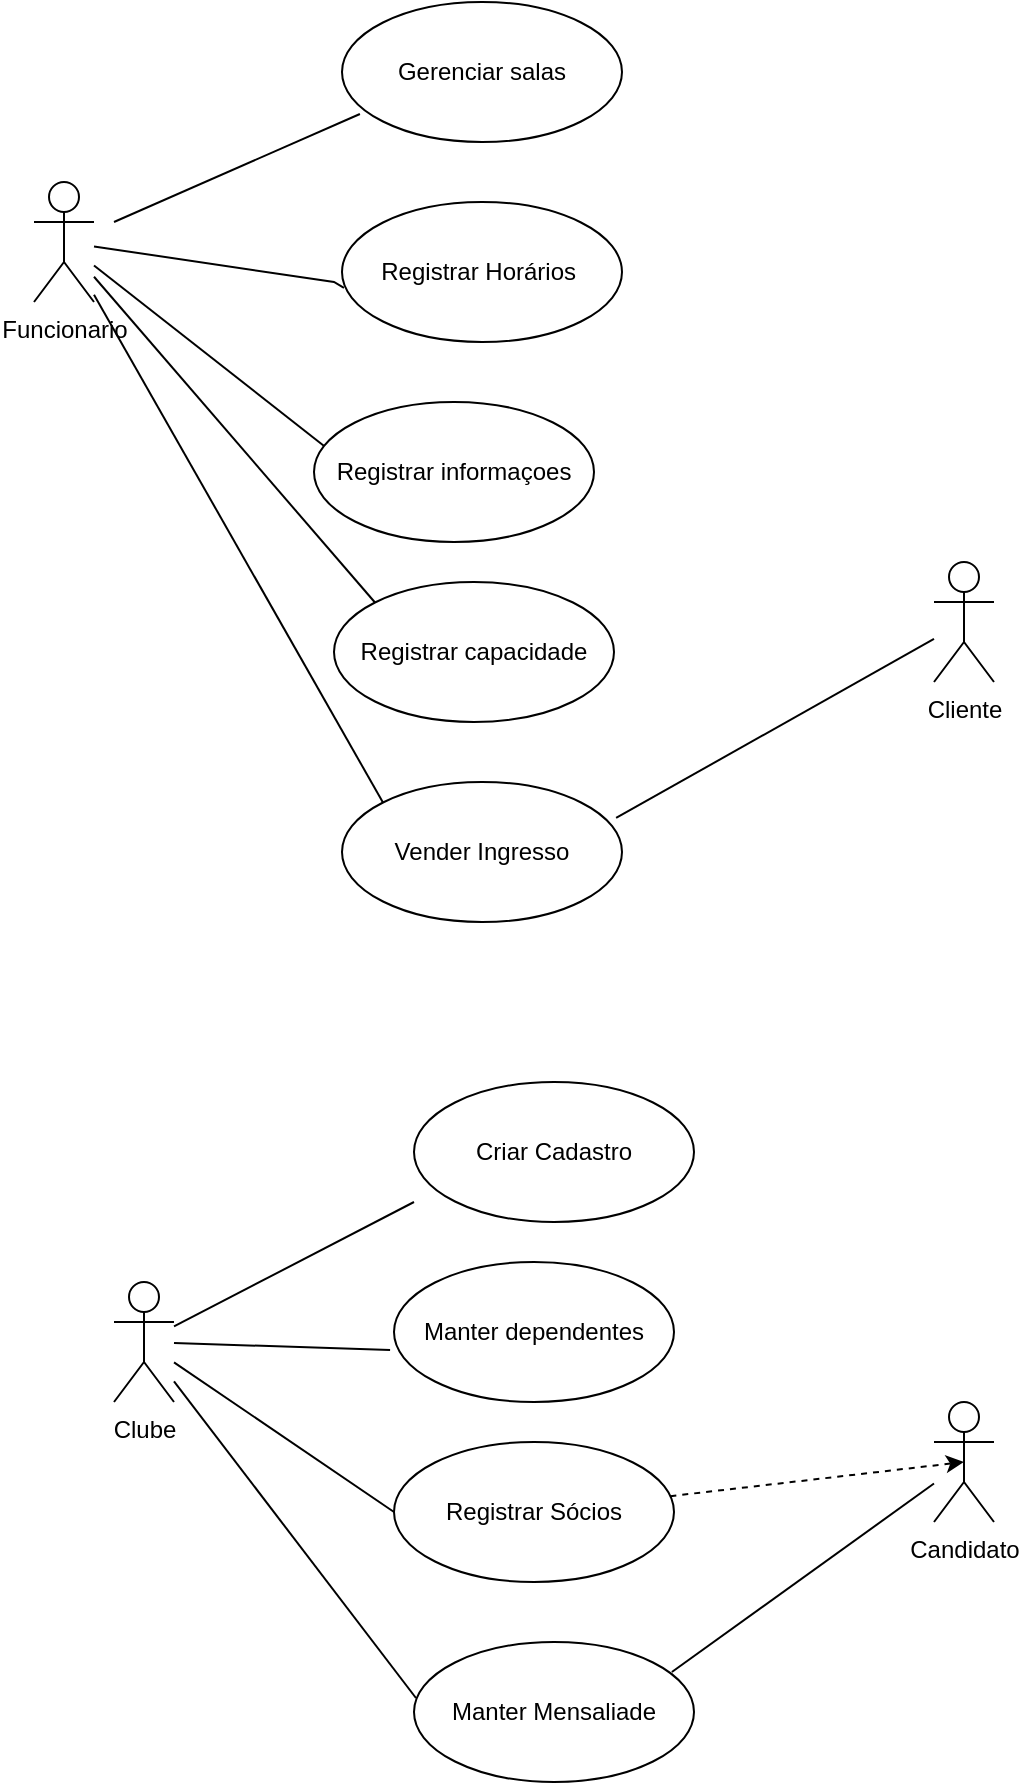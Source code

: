 <mxfile version="21.1.5" type="github">
  <diagram name="Página-1" id="5QZCYI3zt0V-ZTJiSF-B">
    <mxGraphModel dx="1434" dy="796" grid="1" gridSize="10" guides="1" tooltips="1" connect="1" arrows="1" fold="1" page="1" pageScale="1" pageWidth="827" pageHeight="1169" math="0" shadow="0">
      <root>
        <mxCell id="0" />
        <mxCell id="1" parent="0" />
        <mxCell id="Lhv7r9YU-w8qaoGPp9n0-9" style="rounded=0;orthogonalLoop=1;jettySize=auto;html=1;entryX=0.064;entryY=0.8;entryDx=0;entryDy=0;entryPerimeter=0;endArrow=none;endFill=0;" parent="1" target="Lhv7r9YU-w8qaoGPp9n0-2" edge="1">
          <mxGeometry relative="1" as="geometry">
            <mxPoint x="160" y="270" as="sourcePoint" />
          </mxGeometry>
        </mxCell>
        <mxCell id="Lhv7r9YU-w8qaoGPp9n0-10" style="rounded=0;orthogonalLoop=1;jettySize=auto;html=1;entryX=0.007;entryY=0.614;entryDx=0;entryDy=0;entryPerimeter=0;endArrow=none;endFill=0;" parent="1" source="Lhv7r9YU-w8qaoGPp9n0-1" target="Lhv7r9YU-w8qaoGPp9n0-3" edge="1">
          <mxGeometry relative="1" as="geometry">
            <mxPoint x="270" y="330" as="targetPoint" />
            <Array as="points">
              <mxPoint x="270" y="300" />
            </Array>
          </mxGeometry>
        </mxCell>
        <mxCell id="Lhv7r9YU-w8qaoGPp9n0-13" style="rounded=0;orthogonalLoop=1;jettySize=auto;html=1;entryX=0.036;entryY=0.314;entryDx=0;entryDy=0;entryPerimeter=0;endArrow=none;endFill=0;" parent="1" source="Lhv7r9YU-w8qaoGPp9n0-1" target="Lhv7r9YU-w8qaoGPp9n0-5" edge="1">
          <mxGeometry relative="1" as="geometry">
            <mxPoint x="270" y="410" as="targetPoint" />
          </mxGeometry>
        </mxCell>
        <mxCell id="Lhv7r9YU-w8qaoGPp9n0-14" style="rounded=0;orthogonalLoop=1;jettySize=auto;html=1;entryX=0;entryY=0;entryDx=0;entryDy=0;endArrow=none;endFill=0;" parent="1" source="Lhv7r9YU-w8qaoGPp9n0-1" target="Lhv7r9YU-w8qaoGPp9n0-12" edge="1">
          <mxGeometry relative="1" as="geometry">
            <mxPoint x="270" y="510" as="targetPoint" />
          </mxGeometry>
        </mxCell>
        <mxCell id="Lhv7r9YU-w8qaoGPp9n0-15" style="rounded=0;orthogonalLoop=1;jettySize=auto;html=1;endArrow=none;endFill=0;entryX=0.186;entryY=0.286;entryDx=0;entryDy=0;entryPerimeter=0;" parent="1" source="Lhv7r9YU-w8qaoGPp9n0-1" target="Lhv7r9YU-w8qaoGPp9n0-4" edge="1">
          <mxGeometry relative="1" as="geometry">
            <mxPoint x="270" y="580" as="targetPoint" />
          </mxGeometry>
        </mxCell>
        <mxCell id="Lhv7r9YU-w8qaoGPp9n0-1" value="Funcionario" style="shape=umlActor;html=1;verticalLabelPosition=bottom;verticalAlign=top;align=center;" parent="1" vertex="1">
          <mxGeometry x="120" y="250" width="30" height="60" as="geometry" />
        </mxCell>
        <mxCell id="Lhv7r9YU-w8qaoGPp9n0-2" value="Gerenciar salas" style="ellipse;whiteSpace=wrap;html=1;" parent="1" vertex="1">
          <mxGeometry x="274" y="160" width="140" height="70" as="geometry" />
        </mxCell>
        <mxCell id="Lhv7r9YU-w8qaoGPp9n0-3" value="Registrar Horários&amp;nbsp;" style="ellipse;whiteSpace=wrap;html=1;" parent="1" vertex="1">
          <mxGeometry x="274" y="260" width="140" height="70" as="geometry" />
        </mxCell>
        <mxCell id="Lhv7r9YU-w8qaoGPp9n0-4" value="Vender Ingresso" style="ellipse;whiteSpace=wrap;html=1;" parent="1" vertex="1">
          <mxGeometry x="274" y="550" width="140" height="70" as="geometry" />
        </mxCell>
        <mxCell id="Lhv7r9YU-w8qaoGPp9n0-5" value="Registrar informaçoes" style="ellipse;whiteSpace=wrap;html=1;" parent="1" vertex="1">
          <mxGeometry x="260" y="360" width="140" height="70" as="geometry" />
        </mxCell>
        <mxCell id="Lhv7r9YU-w8qaoGPp9n0-11" style="rounded=0;orthogonalLoop=1;jettySize=auto;html=1;entryX=0.979;entryY=0.257;entryDx=0;entryDy=0;entryPerimeter=0;endArrow=none;endFill=0;" parent="1" source="Lhv7r9YU-w8qaoGPp9n0-6" target="Lhv7r9YU-w8qaoGPp9n0-4" edge="1">
          <mxGeometry relative="1" as="geometry" />
        </mxCell>
        <mxCell id="Lhv7r9YU-w8qaoGPp9n0-6" value="Cliente" style="shape=umlActor;html=1;verticalLabelPosition=bottom;verticalAlign=top;align=center;" parent="1" vertex="1">
          <mxGeometry x="570" y="440" width="30" height="60" as="geometry" />
        </mxCell>
        <mxCell id="Lhv7r9YU-w8qaoGPp9n0-12" value="Registrar capacidade" style="ellipse;whiteSpace=wrap;html=1;" parent="1" vertex="1">
          <mxGeometry x="270" y="450" width="140" height="70" as="geometry" />
        </mxCell>
        <mxCell id="Lhv7r9YU-w8qaoGPp9n0-16" value="Manter Mensaliade" style="ellipse;whiteSpace=wrap;html=1;" parent="1" vertex="1">
          <mxGeometry x="310" y="980" width="140" height="70" as="geometry" />
        </mxCell>
        <mxCell id="Lhv7r9YU-w8qaoGPp9n0-17" value="Registrar Sócios" style="ellipse;whiteSpace=wrap;html=1;" parent="1" vertex="1">
          <mxGeometry x="300" y="880" width="140" height="70" as="geometry" />
        </mxCell>
        <mxCell id="Lhv7r9YU-w8qaoGPp9n0-18" value="Manter dependentes" style="ellipse;whiteSpace=wrap;html=1;" parent="1" vertex="1">
          <mxGeometry x="300" y="790" width="140" height="70" as="geometry" />
        </mxCell>
        <mxCell id="Lhv7r9YU-w8qaoGPp9n0-19" value="Criar Cadastro" style="ellipse;whiteSpace=wrap;html=1;" parent="1" vertex="1">
          <mxGeometry x="310" y="700" width="140" height="70" as="geometry" />
        </mxCell>
        <mxCell id="Lhv7r9YU-w8qaoGPp9n0-30" style="rounded=0;orthogonalLoop=1;jettySize=auto;html=1;entryX=0.921;entryY=0.214;entryDx=0;entryDy=0;entryPerimeter=0;endArrow=none;endFill=0;" parent="1" source="Lhv7r9YU-w8qaoGPp9n0-20" target="Lhv7r9YU-w8qaoGPp9n0-16" edge="1">
          <mxGeometry relative="1" as="geometry" />
        </mxCell>
        <mxCell id="bmelK7lx_9ih_oSn0Jqs-1" style="rounded=0;orthogonalLoop=1;jettySize=auto;html=1;entryX=0.5;entryY=0.5;entryDx=0;entryDy=0;endArrow=classic;endFill=1;dashed=1;entryPerimeter=0;" edge="1" parent="1" source="Lhv7r9YU-w8qaoGPp9n0-17" target="Lhv7r9YU-w8qaoGPp9n0-20">
          <mxGeometry relative="1" as="geometry">
            <mxPoint x="450" y="910" as="sourcePoint" />
          </mxGeometry>
        </mxCell>
        <mxCell id="Lhv7r9YU-w8qaoGPp9n0-20" value="Candidato&lt;br&gt;" style="shape=umlActor;html=1;verticalLabelPosition=bottom;verticalAlign=top;align=center;" parent="1" vertex="1">
          <mxGeometry x="570" y="860" width="30" height="60" as="geometry" />
        </mxCell>
        <mxCell id="Lhv7r9YU-w8qaoGPp9n0-26" style="rounded=0;orthogonalLoop=1;jettySize=auto;html=1;endArrow=none;endFill=0;" parent="1" source="Lhv7r9YU-w8qaoGPp9n0-21" edge="1">
          <mxGeometry relative="1" as="geometry">
            <mxPoint x="310" y="760" as="targetPoint" />
          </mxGeometry>
        </mxCell>
        <mxCell id="Lhv7r9YU-w8qaoGPp9n0-27" style="rounded=0;orthogonalLoop=1;jettySize=auto;html=1;entryX=-0.014;entryY=0.629;entryDx=0;entryDy=0;entryPerimeter=0;endArrow=none;endFill=0;" parent="1" source="Lhv7r9YU-w8qaoGPp9n0-21" target="Lhv7r9YU-w8qaoGPp9n0-18" edge="1">
          <mxGeometry relative="1" as="geometry" />
        </mxCell>
        <mxCell id="Lhv7r9YU-w8qaoGPp9n0-28" style="rounded=0;orthogonalLoop=1;jettySize=auto;html=1;entryX=0;entryY=0.5;entryDx=0;entryDy=0;endArrow=none;endFill=0;" parent="1" source="Lhv7r9YU-w8qaoGPp9n0-21" target="Lhv7r9YU-w8qaoGPp9n0-17" edge="1">
          <mxGeometry relative="1" as="geometry" />
        </mxCell>
        <mxCell id="Lhv7r9YU-w8qaoGPp9n0-29" style="rounded=0;orthogonalLoop=1;jettySize=auto;html=1;entryX=0.007;entryY=0.4;entryDx=0;entryDy=0;entryPerimeter=0;endArrow=none;endFill=0;" parent="1" source="Lhv7r9YU-w8qaoGPp9n0-21" target="Lhv7r9YU-w8qaoGPp9n0-16" edge="1">
          <mxGeometry relative="1" as="geometry" />
        </mxCell>
        <mxCell id="Lhv7r9YU-w8qaoGPp9n0-21" value="Clube" style="shape=umlActor;html=1;verticalLabelPosition=bottom;verticalAlign=top;align=center;" parent="1" vertex="1">
          <mxGeometry x="160" y="800" width="30" height="60" as="geometry" />
        </mxCell>
      </root>
    </mxGraphModel>
  </diagram>
</mxfile>
